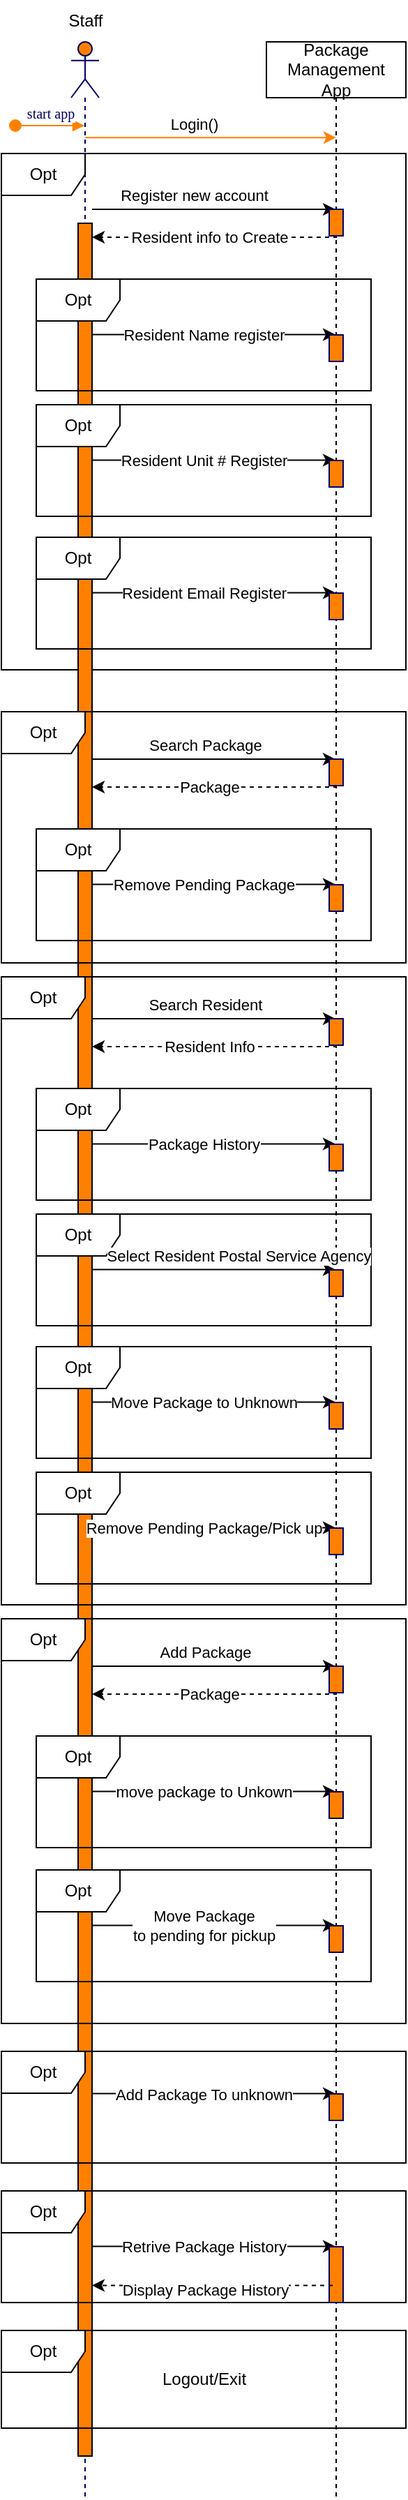 <mxfile version="22.0.3" type="device">
  <diagram name="Page-1" id="PcWPR516uxxaKdIzjGIN">
    <mxGraphModel dx="1728" dy="1003" grid="1" gridSize="10" guides="1" tooltips="1" connect="1" arrows="1" fold="1" page="1" pageScale="1" pageWidth="850" pageHeight="1100" math="0" shadow="0">
      <root>
        <mxCell id="0" />
        <mxCell id="1" parent="0" />
        <mxCell id="-ml8gp1YGuy2Me6vcU-1-1" value="" style="shape=umlLifeline;participant=umlActor;perimeter=lifelinePerimeter;whiteSpace=wrap;html=1;container=1;collapsible=0;recursiveResize=0;verticalAlign=top;spacingTop=36;labelBackgroundColor=#ffffff;outlineConnect=0;strokeColor=#000066;fillColor=#FF8000;fontFamily=Tahoma;fontSize=14;fontColor=#000066;" parent="1" vertex="1">
          <mxGeometry x="110" y="50" width="20" height="1760" as="geometry" />
        </mxCell>
        <mxCell id="-ml8gp1YGuy2Me6vcU-1-2" value="Staff" style="text;html=1;align=center;verticalAlign=middle;resizable=0;points=[];autosize=1;strokeColor=none;fillColor=none;" parent="1" vertex="1">
          <mxGeometry x="95" y="20" width="50" height="30" as="geometry" />
        </mxCell>
        <mxCell id="-ml8gp1YGuy2Me6vcU-1-3" value="start app" style="html=1;verticalAlign=bottom;startArrow=oval;startFill=1;endArrow=block;startSize=8;strokeColor=#FF8000;fontFamily=Tahoma;fontSize=10;fontColor=#000066;" parent="1" edge="1">
          <mxGeometry width="60" relative="1" as="geometry">
            <mxPoint x="70" y="110" as="sourcePoint" />
            <mxPoint x="119.5" y="110" as="targetPoint" />
          </mxGeometry>
        </mxCell>
        <mxCell id="-ml8gp1YGuy2Me6vcU-1-4" value="Opt" style="shape=umlFrame;whiteSpace=wrap;html=1;pointerEvents=0;" parent="1" vertex="1">
          <mxGeometry x="60" y="130" width="290" height="370" as="geometry" />
        </mxCell>
        <mxCell id="-ml8gp1YGuy2Me6vcU-1-5" value="Package Management&lt;br style=&quot;border-color: var(--border-color);&quot;&gt;App" style="shape=umlLifeline;perimeter=lifelinePerimeter;whiteSpace=wrap;html=1;container=0;dropTarget=0;collapsible=0;recursiveResize=0;outlineConnect=0;portConstraint=eastwest;newEdgeStyle={&quot;edgeStyle&quot;:&quot;elbowEdgeStyle&quot;,&quot;elbow&quot;:&quot;vertical&quot;,&quot;curved&quot;:0,&quot;rounded&quot;:0};" parent="1" vertex="1">
          <mxGeometry x="250" y="50" width="100" height="1760" as="geometry" />
        </mxCell>
        <mxCell id="-ml8gp1YGuy2Me6vcU-1-6" style="edgeStyle=elbowEdgeStyle;rounded=0;orthogonalLoop=1;jettySize=auto;html=1;elbow=vertical;curved=0;" parent="1" edge="1">
          <mxGeometry relative="1" as="geometry">
            <mxPoint x="125" y="169.997" as="sourcePoint" />
            <mxPoint x="299.5" y="169.997" as="targetPoint" />
          </mxGeometry>
        </mxCell>
        <mxCell id="-ml8gp1YGuy2Me6vcU-1-7" value="Register new account" style="edgeLabel;html=1;align=center;verticalAlign=middle;resizable=0;points=[];" parent="-ml8gp1YGuy2Me6vcU-1-6" connectable="0" vertex="1">
          <mxGeometry x="-0.168" relative="1" as="geometry">
            <mxPoint y="-10" as="offset" />
          </mxGeometry>
        </mxCell>
        <mxCell id="-ml8gp1YGuy2Me6vcU-1-8" value="" style="html=1;points=[];perimeter=orthogonalPerimeter;outlineConnect=0;targetShapes=umlLifeline;portConstraint=eastwest;newEdgeStyle={&quot;edgeStyle&quot;:&quot;elbowEdgeStyle&quot;,&quot;elbow&quot;:&quot;vertical&quot;,&quot;curved&quot;:0,&quot;rounded&quot;:0};fillColor=#FF8000;" parent="1" vertex="1">
          <mxGeometry x="115" y="180" width="10" height="1600" as="geometry" />
        </mxCell>
        <mxCell id="-ml8gp1YGuy2Me6vcU-1-9" value="" style="endArrow=classic;html=1;rounded=0;strokeColor=#FF8000;" parent="1" edge="1">
          <mxGeometry width="50" height="50" relative="1" as="geometry">
            <mxPoint x="120.087" y="118.58" as="sourcePoint" />
            <mxPoint x="299.92" y="118.58" as="targetPoint" />
          </mxGeometry>
        </mxCell>
        <mxCell id="-ml8gp1YGuy2Me6vcU-1-10" value="Login()" style="edgeLabel;html=1;align=center;verticalAlign=middle;resizable=0;points=[];" parent="-ml8gp1YGuy2Me6vcU-1-9" connectable="0" vertex="1">
          <mxGeometry x="-0.134" y="-3" relative="1" as="geometry">
            <mxPoint y="-13" as="offset" />
          </mxGeometry>
        </mxCell>
        <mxCell id="-ml8gp1YGuy2Me6vcU-1-11" style="edgeStyle=orthogonalEdgeStyle;rounded=0;orthogonalLoop=1;jettySize=auto;html=1;dashed=1;" parent="1" source="-ml8gp1YGuy2Me6vcU-1-13" edge="1">
          <mxGeometry relative="1" as="geometry">
            <Array as="points">
              <mxPoint x="160" y="190" />
              <mxPoint x="160" y="190" />
            </Array>
            <mxPoint x="125" y="190" as="targetPoint" />
          </mxGeometry>
        </mxCell>
        <mxCell id="-ml8gp1YGuy2Me6vcU-1-12" value="Resident info to Create" style="edgeLabel;html=1;align=center;verticalAlign=middle;resizable=0;points=[];" parent="-ml8gp1YGuy2Me6vcU-1-11" connectable="0" vertex="1">
          <mxGeometry x="-0.186" y="-1" relative="1" as="geometry">
            <mxPoint x="-21" y="1" as="offset" />
          </mxGeometry>
        </mxCell>
        <mxCell id="-ml8gp1YGuy2Me6vcU-1-13" value="" style="html=1;points=[];perimeter=orthogonalPerimeter;strokeColor=#000066;fillColor=#FF8000;fontFamily=Tahoma;fontSize=10;fontColor=#000066;align=center;" parent="1" vertex="1">
          <mxGeometry x="295" y="170" width="10" height="19" as="geometry" />
        </mxCell>
        <mxCell id="-ml8gp1YGuy2Me6vcU-1-14" value="Opt" style="shape=umlFrame;whiteSpace=wrap;html=1;pointerEvents=0;" parent="1" vertex="1">
          <mxGeometry x="85" y="220" width="240" height="80" as="geometry" />
        </mxCell>
        <mxCell id="-ml8gp1YGuy2Me6vcU-1-15" value="" style="endArrow=classic;html=1;rounded=0;" parent="1" edge="1">
          <mxGeometry width="50" height="50" relative="1" as="geometry">
            <mxPoint x="125" y="259.76" as="sourcePoint" />
            <mxPoint x="299.5" y="259.76" as="targetPoint" />
            <Array as="points">
              <mxPoint x="190" y="259.76" />
            </Array>
          </mxGeometry>
        </mxCell>
        <mxCell id="-ml8gp1YGuy2Me6vcU-1-16" value="Resident Name register" style="edgeLabel;html=1;align=center;verticalAlign=middle;resizable=0;points=[];" parent="-ml8gp1YGuy2Me6vcU-1-15" connectable="0" vertex="1">
          <mxGeometry x="-0.349" y="1" relative="1" as="geometry">
            <mxPoint x="23" y="1" as="offset" />
          </mxGeometry>
        </mxCell>
        <mxCell id="-ml8gp1YGuy2Me6vcU-1-17" value="" style="html=1;points=[];perimeter=orthogonalPerimeter;strokeColor=#000066;fillColor=#FF8000;fontFamily=Tahoma;fontSize=10;fontColor=#000066;align=center;" parent="1" vertex="1">
          <mxGeometry x="295" y="260" width="10" height="19" as="geometry" />
        </mxCell>
        <mxCell id="-ml8gp1YGuy2Me6vcU-1-18" value="Opt" style="shape=umlFrame;whiteSpace=wrap;html=1;pointerEvents=0;" parent="1" vertex="1">
          <mxGeometry x="85" y="310" width="240" height="80" as="geometry" />
        </mxCell>
        <mxCell id="-ml8gp1YGuy2Me6vcU-1-19" value="" style="endArrow=classic;html=1;rounded=0;" parent="1" edge="1">
          <mxGeometry width="50" height="50" relative="1" as="geometry">
            <mxPoint x="125" y="349.76" as="sourcePoint" />
            <mxPoint x="299.5" y="349.76" as="targetPoint" />
            <Array as="points">
              <mxPoint x="190" y="349.76" />
            </Array>
          </mxGeometry>
        </mxCell>
        <mxCell id="-ml8gp1YGuy2Me6vcU-1-20" value="Resident Unit # Register" style="edgeLabel;html=1;align=center;verticalAlign=middle;resizable=0;points=[];" parent="-ml8gp1YGuy2Me6vcU-1-19" connectable="0" vertex="1">
          <mxGeometry x="-0.349" y="1" relative="1" as="geometry">
            <mxPoint x="23" y="1" as="offset" />
          </mxGeometry>
        </mxCell>
        <mxCell id="-ml8gp1YGuy2Me6vcU-1-21" value="" style="html=1;points=[];perimeter=orthogonalPerimeter;strokeColor=#000066;fillColor=#FF8000;fontFamily=Tahoma;fontSize=10;fontColor=#000066;align=center;" parent="1" vertex="1">
          <mxGeometry x="295" y="350" width="10" height="19" as="geometry" />
        </mxCell>
        <mxCell id="-ml8gp1YGuy2Me6vcU-1-22" value="Opt" style="shape=umlFrame;whiteSpace=wrap;html=1;pointerEvents=0;" parent="1" vertex="1">
          <mxGeometry x="85" y="405" width="240" height="80" as="geometry" />
        </mxCell>
        <mxCell id="-ml8gp1YGuy2Me6vcU-1-23" value="" style="endArrow=classic;html=1;rounded=0;" parent="1" edge="1">
          <mxGeometry width="50" height="50" relative="1" as="geometry">
            <mxPoint x="125" y="444.76" as="sourcePoint" />
            <mxPoint x="299.5" y="444.76" as="targetPoint" />
            <Array as="points" />
          </mxGeometry>
        </mxCell>
        <mxCell id="-ml8gp1YGuy2Me6vcU-1-24" value="Resident Email Register" style="edgeLabel;html=1;align=center;verticalAlign=middle;resizable=0;points=[];" parent="-ml8gp1YGuy2Me6vcU-1-23" connectable="0" vertex="1">
          <mxGeometry x="-0.349" y="1" relative="1" as="geometry">
            <mxPoint x="23" y="1" as="offset" />
          </mxGeometry>
        </mxCell>
        <mxCell id="-ml8gp1YGuy2Me6vcU-1-25" value="" style="html=1;points=[];perimeter=orthogonalPerimeter;strokeColor=#000066;fillColor=#FF8000;fontFamily=Tahoma;fontSize=10;fontColor=#000066;align=center;" parent="1" vertex="1">
          <mxGeometry x="295" y="445" width="10" height="19" as="geometry" />
        </mxCell>
        <mxCell id="-ml8gp1YGuy2Me6vcU-1-26" value="Opt" style="shape=umlFrame;whiteSpace=wrap;html=1;pointerEvents=0;" parent="1" vertex="1">
          <mxGeometry x="60" y="530" width="290" height="180" as="geometry" />
        </mxCell>
        <mxCell id="-ml8gp1YGuy2Me6vcU-1-27" style="edgeStyle=elbowEdgeStyle;rounded=0;orthogonalLoop=1;jettySize=auto;html=1;elbow=vertical;curved=0;" parent="1" edge="1">
          <mxGeometry relative="1" as="geometry">
            <mxPoint x="125" y="563.997" as="sourcePoint" />
            <mxPoint x="299.5" y="563.997" as="targetPoint" />
          </mxGeometry>
        </mxCell>
        <mxCell id="-ml8gp1YGuy2Me6vcU-1-28" value="Search Package" style="edgeLabel;html=1;align=center;verticalAlign=middle;resizable=0;points=[];" parent="-ml8gp1YGuy2Me6vcU-1-27" connectable="0" vertex="1">
          <mxGeometry x="-0.168" relative="1" as="geometry">
            <mxPoint x="8" y="-10" as="offset" />
          </mxGeometry>
        </mxCell>
        <mxCell id="-ml8gp1YGuy2Me6vcU-1-29" style="edgeStyle=orthogonalEdgeStyle;rounded=0;orthogonalLoop=1;jettySize=auto;html=1;dashed=1;" parent="1" source="-ml8gp1YGuy2Me6vcU-1-31" edge="1">
          <mxGeometry relative="1" as="geometry">
            <mxPoint x="125" y="584" as="targetPoint" />
            <Array as="points">
              <mxPoint x="160" y="584" />
              <mxPoint x="160" y="584" />
            </Array>
          </mxGeometry>
        </mxCell>
        <mxCell id="-ml8gp1YGuy2Me6vcU-1-30" value="Package" style="edgeLabel;html=1;align=center;verticalAlign=middle;resizable=0;points=[];" parent="-ml8gp1YGuy2Me6vcU-1-29" connectable="0" vertex="1">
          <mxGeometry x="-0.186" y="-1" relative="1" as="geometry">
            <mxPoint x="-21" y="1" as="offset" />
          </mxGeometry>
        </mxCell>
        <mxCell id="-ml8gp1YGuy2Me6vcU-1-31" value="" style="html=1;points=[];perimeter=orthogonalPerimeter;strokeColor=#000066;fillColor=#FF8000;fontFamily=Tahoma;fontSize=10;fontColor=#000066;align=center;" parent="1" vertex="1">
          <mxGeometry x="295" y="564" width="10" height="19" as="geometry" />
        </mxCell>
        <mxCell id="-ml8gp1YGuy2Me6vcU-1-32" value="Opt" style="shape=umlFrame;whiteSpace=wrap;html=1;pointerEvents=0;" parent="1" vertex="1">
          <mxGeometry x="85" y="614" width="240" height="80" as="geometry" />
        </mxCell>
        <mxCell id="-ml8gp1YGuy2Me6vcU-1-33" value="" style="endArrow=classic;html=1;rounded=0;" parent="1" edge="1">
          <mxGeometry width="50" height="50" relative="1" as="geometry">
            <mxPoint x="125" y="653.76" as="sourcePoint" />
            <mxPoint x="299.5" y="653.76" as="targetPoint" />
            <Array as="points">
              <mxPoint x="190" y="653.76" />
            </Array>
          </mxGeometry>
        </mxCell>
        <mxCell id="-ml8gp1YGuy2Me6vcU-1-34" value="Remove Pending Package" style="edgeLabel;html=1;align=center;verticalAlign=middle;resizable=0;points=[];" parent="-ml8gp1YGuy2Me6vcU-1-33" connectable="0" vertex="1">
          <mxGeometry x="-0.349" y="1" relative="1" as="geometry">
            <mxPoint x="23" y="1" as="offset" />
          </mxGeometry>
        </mxCell>
        <mxCell id="-ml8gp1YGuy2Me6vcU-1-35" value="" style="html=1;points=[];perimeter=orthogonalPerimeter;strokeColor=#000066;fillColor=#FF8000;fontFamily=Tahoma;fontSize=10;fontColor=#000066;align=center;" parent="1" vertex="1">
          <mxGeometry x="295" y="654" width="10" height="19" as="geometry" />
        </mxCell>
        <mxCell id="-ml8gp1YGuy2Me6vcU-1-50" value="Opt" style="shape=umlFrame;whiteSpace=wrap;html=1;pointerEvents=0;" parent="1" vertex="1">
          <mxGeometry x="60" y="720" width="290" height="450" as="geometry" />
        </mxCell>
        <mxCell id="-ml8gp1YGuy2Me6vcU-1-51" style="edgeStyle=elbowEdgeStyle;rounded=0;orthogonalLoop=1;jettySize=auto;html=1;elbow=vertical;curved=0;" parent="1" edge="1">
          <mxGeometry relative="1" as="geometry">
            <mxPoint x="125" y="749.997" as="sourcePoint" />
            <mxPoint x="299.5" y="749.997" as="targetPoint" />
          </mxGeometry>
        </mxCell>
        <mxCell id="-ml8gp1YGuy2Me6vcU-1-52" value="Search Resident" style="edgeLabel;html=1;align=center;verticalAlign=middle;resizable=0;points=[];" parent="-ml8gp1YGuy2Me6vcU-1-51" connectable="0" vertex="1">
          <mxGeometry x="-0.168" relative="1" as="geometry">
            <mxPoint x="8" y="-10" as="offset" />
          </mxGeometry>
        </mxCell>
        <mxCell id="-ml8gp1YGuy2Me6vcU-1-53" style="edgeStyle=orthogonalEdgeStyle;rounded=0;orthogonalLoop=1;jettySize=auto;html=1;dashed=1;" parent="1" source="-ml8gp1YGuy2Me6vcU-1-55" edge="1">
          <mxGeometry relative="1" as="geometry">
            <mxPoint x="125" y="770" as="targetPoint" />
            <Array as="points">
              <mxPoint x="160" y="770" />
              <mxPoint x="160" y="770" />
            </Array>
          </mxGeometry>
        </mxCell>
        <mxCell id="-ml8gp1YGuy2Me6vcU-1-54" value="Resident Info" style="edgeLabel;html=1;align=center;verticalAlign=middle;resizable=0;points=[];" parent="-ml8gp1YGuy2Me6vcU-1-53" connectable="0" vertex="1">
          <mxGeometry x="-0.186" y="-1" relative="1" as="geometry">
            <mxPoint x="-21" y="1" as="offset" />
          </mxGeometry>
        </mxCell>
        <mxCell id="-ml8gp1YGuy2Me6vcU-1-55" value="" style="html=1;points=[];perimeter=orthogonalPerimeter;strokeColor=#000066;fillColor=#FF8000;fontFamily=Tahoma;fontSize=10;fontColor=#000066;align=center;" parent="1" vertex="1">
          <mxGeometry x="295" y="750" width="10" height="19" as="geometry" />
        </mxCell>
        <mxCell id="-ml8gp1YGuy2Me6vcU-1-56" value="Opt" style="shape=umlFrame;whiteSpace=wrap;html=1;pointerEvents=0;" parent="1" vertex="1">
          <mxGeometry x="85" y="800" width="240" height="80" as="geometry" />
        </mxCell>
        <mxCell id="-ml8gp1YGuy2Me6vcU-1-57" value="" style="endArrow=classic;html=1;rounded=0;" parent="1" edge="1">
          <mxGeometry width="50" height="50" relative="1" as="geometry">
            <mxPoint x="125" y="839.76" as="sourcePoint" />
            <mxPoint x="299.5" y="839.76" as="targetPoint" />
            <Array as="points">
              <mxPoint x="190" y="839.76" />
            </Array>
          </mxGeometry>
        </mxCell>
        <mxCell id="-ml8gp1YGuy2Me6vcU-1-58" value="Package History" style="edgeLabel;html=1;align=center;verticalAlign=middle;resizable=0;points=[];" parent="-ml8gp1YGuy2Me6vcU-1-57" connectable="0" vertex="1">
          <mxGeometry x="-0.349" y="1" relative="1" as="geometry">
            <mxPoint x="23" y="1" as="offset" />
          </mxGeometry>
        </mxCell>
        <mxCell id="-ml8gp1YGuy2Me6vcU-1-59" value="" style="html=1;points=[];perimeter=orthogonalPerimeter;strokeColor=#000066;fillColor=#FF8000;fontFamily=Tahoma;fontSize=10;fontColor=#000066;align=center;" parent="1" vertex="1">
          <mxGeometry x="295" y="840" width="10" height="19" as="geometry" />
        </mxCell>
        <mxCell id="-ml8gp1YGuy2Me6vcU-1-60" value="Opt" style="shape=umlFrame;whiteSpace=wrap;html=1;pointerEvents=0;" parent="1" vertex="1">
          <mxGeometry x="85" y="890" width="240" height="80" as="geometry" />
        </mxCell>
        <mxCell id="-ml8gp1YGuy2Me6vcU-1-61" value="" style="endArrow=classic;html=1;rounded=0;" parent="1" edge="1">
          <mxGeometry width="50" height="50" relative="1" as="geometry">
            <mxPoint x="125" y="929.76" as="sourcePoint" />
            <mxPoint x="299.5" y="929.76" as="targetPoint" />
            <Array as="points">
              <mxPoint x="190" y="929.76" />
            </Array>
          </mxGeometry>
        </mxCell>
        <mxCell id="-ml8gp1YGuy2Me6vcU-1-62" value="Select Resident Postal Service Agency" style="edgeLabel;html=1;align=center;verticalAlign=middle;resizable=0;points=[];" parent="-ml8gp1YGuy2Me6vcU-1-61" connectable="0" vertex="1">
          <mxGeometry x="-0.349" y="1" relative="1" as="geometry">
            <mxPoint x="48" y="-9" as="offset" />
          </mxGeometry>
        </mxCell>
        <mxCell id="-ml8gp1YGuy2Me6vcU-1-63" value="" style="html=1;points=[];perimeter=orthogonalPerimeter;strokeColor=#000066;fillColor=#FF8000;fontFamily=Tahoma;fontSize=10;fontColor=#000066;align=center;" parent="1" vertex="1">
          <mxGeometry x="295" y="930" width="10" height="19" as="geometry" />
        </mxCell>
        <mxCell id="-ml8gp1YGuy2Me6vcU-1-64" value="Opt" style="shape=umlFrame;whiteSpace=wrap;html=1;pointerEvents=0;" parent="1" vertex="1">
          <mxGeometry x="85" y="985" width="240" height="80" as="geometry" />
        </mxCell>
        <mxCell id="-ml8gp1YGuy2Me6vcU-1-65" value="" style="endArrow=classic;html=1;rounded=0;" parent="1" edge="1">
          <mxGeometry width="50" height="50" relative="1" as="geometry">
            <mxPoint x="125" y="1024.76" as="sourcePoint" />
            <mxPoint x="299.5" y="1024.76" as="targetPoint" />
            <Array as="points" />
          </mxGeometry>
        </mxCell>
        <mxCell id="-ml8gp1YGuy2Me6vcU-1-66" value="Move Package to Unknown" style="edgeLabel;html=1;align=center;verticalAlign=middle;resizable=0;points=[];" parent="-ml8gp1YGuy2Me6vcU-1-65" connectable="0" vertex="1">
          <mxGeometry x="-0.349" y="1" relative="1" as="geometry">
            <mxPoint x="23" y="1" as="offset" />
          </mxGeometry>
        </mxCell>
        <mxCell id="-ml8gp1YGuy2Me6vcU-1-67" value="" style="html=1;points=[];perimeter=orthogonalPerimeter;strokeColor=#000066;fillColor=#FF8000;fontFamily=Tahoma;fontSize=10;fontColor=#000066;align=center;" parent="1" vertex="1">
          <mxGeometry x="295" y="1025" width="10" height="19" as="geometry" />
        </mxCell>
        <mxCell id="-ml8gp1YGuy2Me6vcU-1-68" value="Opt" style="shape=umlFrame;whiteSpace=wrap;html=1;pointerEvents=0;" parent="1" vertex="1">
          <mxGeometry x="85" y="1075" width="240" height="80" as="geometry" />
        </mxCell>
        <mxCell id="-ml8gp1YGuy2Me6vcU-1-69" value="" style="endArrow=classic;html=1;rounded=0;" parent="1" edge="1">
          <mxGeometry width="50" height="50" relative="1" as="geometry">
            <mxPoint x="125" y="1114.76" as="sourcePoint" />
            <mxPoint x="299.5" y="1114.76" as="targetPoint" />
            <Array as="points">
              <mxPoint x="190" y="1114.76" />
            </Array>
          </mxGeometry>
        </mxCell>
        <mxCell id="-ml8gp1YGuy2Me6vcU-1-70" value="Remove Pending Package/Pick up" style="edgeLabel;html=1;align=center;verticalAlign=middle;resizable=0;points=[];" parent="-ml8gp1YGuy2Me6vcU-1-69" connectable="0" vertex="1">
          <mxGeometry x="-0.349" y="1" relative="1" as="geometry">
            <mxPoint x="23" y="1" as="offset" />
          </mxGeometry>
        </mxCell>
        <mxCell id="-ml8gp1YGuy2Me6vcU-1-71" value="" style="html=1;points=[];perimeter=orthogonalPerimeter;strokeColor=#000066;fillColor=#FF8000;fontFamily=Tahoma;fontSize=10;fontColor=#000066;align=center;" parent="1" vertex="1">
          <mxGeometry x="295" y="1115" width="10" height="19" as="geometry" />
        </mxCell>
        <mxCell id="-ml8gp1YGuy2Me6vcU-1-78" value="Opt" style="shape=umlFrame;whiteSpace=wrap;html=1;pointerEvents=0;" parent="1" vertex="1">
          <mxGeometry x="60" y="1490" width="290" height="80" as="geometry" />
        </mxCell>
        <mxCell id="-ml8gp1YGuy2Me6vcU-1-79" value="" style="endArrow=classic;html=1;rounded=0;" parent="1" edge="1">
          <mxGeometry width="50" height="50" relative="1" as="geometry">
            <mxPoint x="125" y="1520.26" as="sourcePoint" />
            <mxPoint x="299.5" y="1520.26" as="targetPoint" />
            <Array as="points">
              <mxPoint x="190" y="1520.26" />
            </Array>
          </mxGeometry>
        </mxCell>
        <mxCell id="-ml8gp1YGuy2Me6vcU-1-80" value="Add Package To unknown" style="edgeLabel;html=1;align=center;verticalAlign=middle;resizable=0;points=[];" parent="-ml8gp1YGuy2Me6vcU-1-79" connectable="0" vertex="1">
          <mxGeometry x="-0.349" y="1" relative="1" as="geometry">
            <mxPoint x="23" y="1" as="offset" />
          </mxGeometry>
        </mxCell>
        <mxCell id="-ml8gp1YGuy2Me6vcU-1-81" value="" style="html=1;points=[];perimeter=orthogonalPerimeter;strokeColor=#000066;fillColor=#FF8000;fontFamily=Tahoma;fontSize=10;fontColor=#000066;align=center;" parent="1" vertex="1">
          <mxGeometry x="295" y="1520.5" width="10" height="19" as="geometry" />
        </mxCell>
        <mxCell id="-ml8gp1YGuy2Me6vcU-1-90" value="Opt" style="shape=umlFrame;whiteSpace=wrap;html=1;pointerEvents=0;" parent="1" vertex="1">
          <mxGeometry x="60" y="1690" width="290" height="70" as="geometry" />
        </mxCell>
        <mxCell id="-ml8gp1YGuy2Me6vcU-1-91" value="Logout/Exit" style="text;html=1;align=center;verticalAlign=middle;resizable=0;points=[];autosize=1;strokeColor=none;fillColor=none;" parent="1" vertex="1">
          <mxGeometry x="165" y="1710" width="80" height="30" as="geometry" />
        </mxCell>
        <mxCell id="iSDgd-j4T-8Xclnr1diN-2" value="Opt" style="shape=umlFrame;whiteSpace=wrap;html=1;pointerEvents=0;" parent="1" vertex="1">
          <mxGeometry x="60" y="1590" width="290" height="80" as="geometry" />
        </mxCell>
        <mxCell id="iSDgd-j4T-8Xclnr1diN-3" value="" style="endArrow=classic;html=1;rounded=0;" parent="1" edge="1">
          <mxGeometry width="50" height="50" relative="1" as="geometry">
            <mxPoint x="125" y="1629.76" as="sourcePoint" />
            <mxPoint x="299.5" y="1629.76" as="targetPoint" />
            <Array as="points">
              <mxPoint x="190" y="1629.76" />
            </Array>
          </mxGeometry>
        </mxCell>
        <mxCell id="iSDgd-j4T-8Xclnr1diN-4" value="Retrive Package History" style="edgeLabel;html=1;align=center;verticalAlign=middle;resizable=0;points=[];" parent="iSDgd-j4T-8Xclnr1diN-3" connectable="0" vertex="1">
          <mxGeometry x="-0.349" y="1" relative="1" as="geometry">
            <mxPoint x="23" y="1" as="offset" />
          </mxGeometry>
        </mxCell>
        <mxCell id="iSDgd-j4T-8Xclnr1diN-5" value="" style="html=1;points=[];perimeter=orthogonalPerimeter;strokeColor=#000066;fillColor=#FF8000;fontFamily=Tahoma;fontSize=10;fontColor=#000066;align=center;" parent="1" vertex="1">
          <mxGeometry x="295" y="1630" width="10" height="40" as="geometry" />
        </mxCell>
        <mxCell id="HHTyaiDE0E-JpVwCUK6H-5" value="Opt" style="shape=umlFrame;whiteSpace=wrap;html=1;pointerEvents=0;" parent="1" vertex="1">
          <mxGeometry x="60" y="1180" width="290" height="290" as="geometry" />
        </mxCell>
        <mxCell id="HHTyaiDE0E-JpVwCUK6H-6" style="edgeStyle=elbowEdgeStyle;rounded=0;orthogonalLoop=1;jettySize=auto;html=1;elbow=vertical;curved=0;" parent="1" edge="1">
          <mxGeometry relative="1" as="geometry">
            <mxPoint x="125" y="1213.997" as="sourcePoint" />
            <mxPoint x="299.5" y="1213.997" as="targetPoint" />
          </mxGeometry>
        </mxCell>
        <mxCell id="HHTyaiDE0E-JpVwCUK6H-7" value="Add Package" style="edgeLabel;html=1;align=center;verticalAlign=middle;resizable=0;points=[];" parent="HHTyaiDE0E-JpVwCUK6H-6" connectable="0" vertex="1">
          <mxGeometry x="-0.168" relative="1" as="geometry">
            <mxPoint x="8" y="-10" as="offset" />
          </mxGeometry>
        </mxCell>
        <mxCell id="HHTyaiDE0E-JpVwCUK6H-8" style="edgeStyle=orthogonalEdgeStyle;rounded=0;orthogonalLoop=1;jettySize=auto;html=1;dashed=1;" parent="1" source="HHTyaiDE0E-JpVwCUK6H-10" edge="1">
          <mxGeometry relative="1" as="geometry">
            <mxPoint x="125" y="1234" as="targetPoint" />
            <Array as="points">
              <mxPoint x="160" y="1234" />
              <mxPoint x="160" y="1234" />
            </Array>
          </mxGeometry>
        </mxCell>
        <mxCell id="HHTyaiDE0E-JpVwCUK6H-9" value="Package" style="edgeLabel;html=1;align=center;verticalAlign=middle;resizable=0;points=[];" parent="HHTyaiDE0E-JpVwCUK6H-8" connectable="0" vertex="1">
          <mxGeometry x="-0.186" y="-1" relative="1" as="geometry">
            <mxPoint x="-21" y="1" as="offset" />
          </mxGeometry>
        </mxCell>
        <mxCell id="HHTyaiDE0E-JpVwCUK6H-10" value="" style="html=1;points=[];perimeter=orthogonalPerimeter;strokeColor=#000066;fillColor=#FF8000;fontFamily=Tahoma;fontSize=10;fontColor=#000066;align=center;" parent="1" vertex="1">
          <mxGeometry x="295" y="1214" width="10" height="19" as="geometry" />
        </mxCell>
        <mxCell id="HHTyaiDE0E-JpVwCUK6H-11" value="Opt" style="shape=umlFrame;whiteSpace=wrap;html=1;pointerEvents=0;" parent="1" vertex="1">
          <mxGeometry x="85" y="1264" width="240" height="80" as="geometry" />
        </mxCell>
        <mxCell id="HHTyaiDE0E-JpVwCUK6H-12" value="" style="endArrow=classic;html=1;rounded=0;" parent="1" edge="1">
          <mxGeometry width="50" height="50" relative="1" as="geometry">
            <mxPoint x="125" y="1303.76" as="sourcePoint" />
            <mxPoint x="299.5" y="1303.76" as="targetPoint" />
            <Array as="points">
              <mxPoint x="190" y="1303.76" />
            </Array>
          </mxGeometry>
        </mxCell>
        <mxCell id="HHTyaiDE0E-JpVwCUK6H-13" value="move package to Unkown" style="edgeLabel;html=1;align=center;verticalAlign=middle;resizable=0;points=[];" parent="HHTyaiDE0E-JpVwCUK6H-12" connectable="0" vertex="1">
          <mxGeometry x="-0.349" y="1" relative="1" as="geometry">
            <mxPoint x="23" y="1" as="offset" />
          </mxGeometry>
        </mxCell>
        <mxCell id="HHTyaiDE0E-JpVwCUK6H-14" value="" style="html=1;points=[];perimeter=orthogonalPerimeter;strokeColor=#000066;fillColor=#FF8000;fontFamily=Tahoma;fontSize=10;fontColor=#000066;align=center;" parent="1" vertex="1">
          <mxGeometry x="295" y="1304" width="10" height="19" as="geometry" />
        </mxCell>
        <mxCell id="HHTyaiDE0E-JpVwCUK6H-15" value="Opt" style="shape=umlFrame;whiteSpace=wrap;html=1;pointerEvents=0;" parent="1" vertex="1">
          <mxGeometry x="85" y="1360" width="240" height="80" as="geometry" />
        </mxCell>
        <mxCell id="HHTyaiDE0E-JpVwCUK6H-16" value="" style="endArrow=classic;html=1;rounded=0;" parent="1" edge="1">
          <mxGeometry width="50" height="50" relative="1" as="geometry">
            <mxPoint x="125" y="1399.76" as="sourcePoint" />
            <mxPoint x="299.5" y="1399.76" as="targetPoint" />
            <Array as="points">
              <mxPoint x="190" y="1399.76" />
            </Array>
          </mxGeometry>
        </mxCell>
        <mxCell id="HHTyaiDE0E-JpVwCUK6H-17" value="Move Package&lt;br&gt;to pending for pickup" style="edgeLabel;html=1;align=center;verticalAlign=middle;resizable=0;points=[];" parent="HHTyaiDE0E-JpVwCUK6H-16" connectable="0" vertex="1">
          <mxGeometry x="-0.349" y="1" relative="1" as="geometry">
            <mxPoint x="23" y="1" as="offset" />
          </mxGeometry>
        </mxCell>
        <mxCell id="HHTyaiDE0E-JpVwCUK6H-18" value="" style="html=1;points=[];perimeter=orthogonalPerimeter;strokeColor=#000066;fillColor=#FF8000;fontFamily=Tahoma;fontSize=10;fontColor=#000066;align=center;" parent="1" vertex="1">
          <mxGeometry x="295" y="1400" width="10" height="19" as="geometry" />
        </mxCell>
        <mxCell id="2uzglu1xL04FSJWqG2zA-1" value="" style="endArrow=classic;html=1;rounded=0;exitX=0.25;exitY=0.693;exitDx=0;exitDy=0;exitPerimeter=0;dashed=1;" edge="1" parent="1" source="iSDgd-j4T-8Xclnr1diN-5" target="-ml8gp1YGuy2Me6vcU-1-8">
          <mxGeometry width="50" height="50" relative="1" as="geometry">
            <mxPoint x="230" y="1410" as="sourcePoint" />
            <mxPoint x="280" y="1360" as="targetPoint" />
          </mxGeometry>
        </mxCell>
        <mxCell id="2uzglu1xL04FSJWqG2zA-2" value="Display Package History" style="edgeLabel;html=1;align=center;verticalAlign=middle;resizable=0;points=[];" vertex="1" connectable="0" parent="2uzglu1xL04FSJWqG2zA-1">
          <mxGeometry x="-0.047" y="3" relative="1" as="geometry">
            <mxPoint x="-10" as="offset" />
          </mxGeometry>
        </mxCell>
      </root>
    </mxGraphModel>
  </diagram>
</mxfile>

